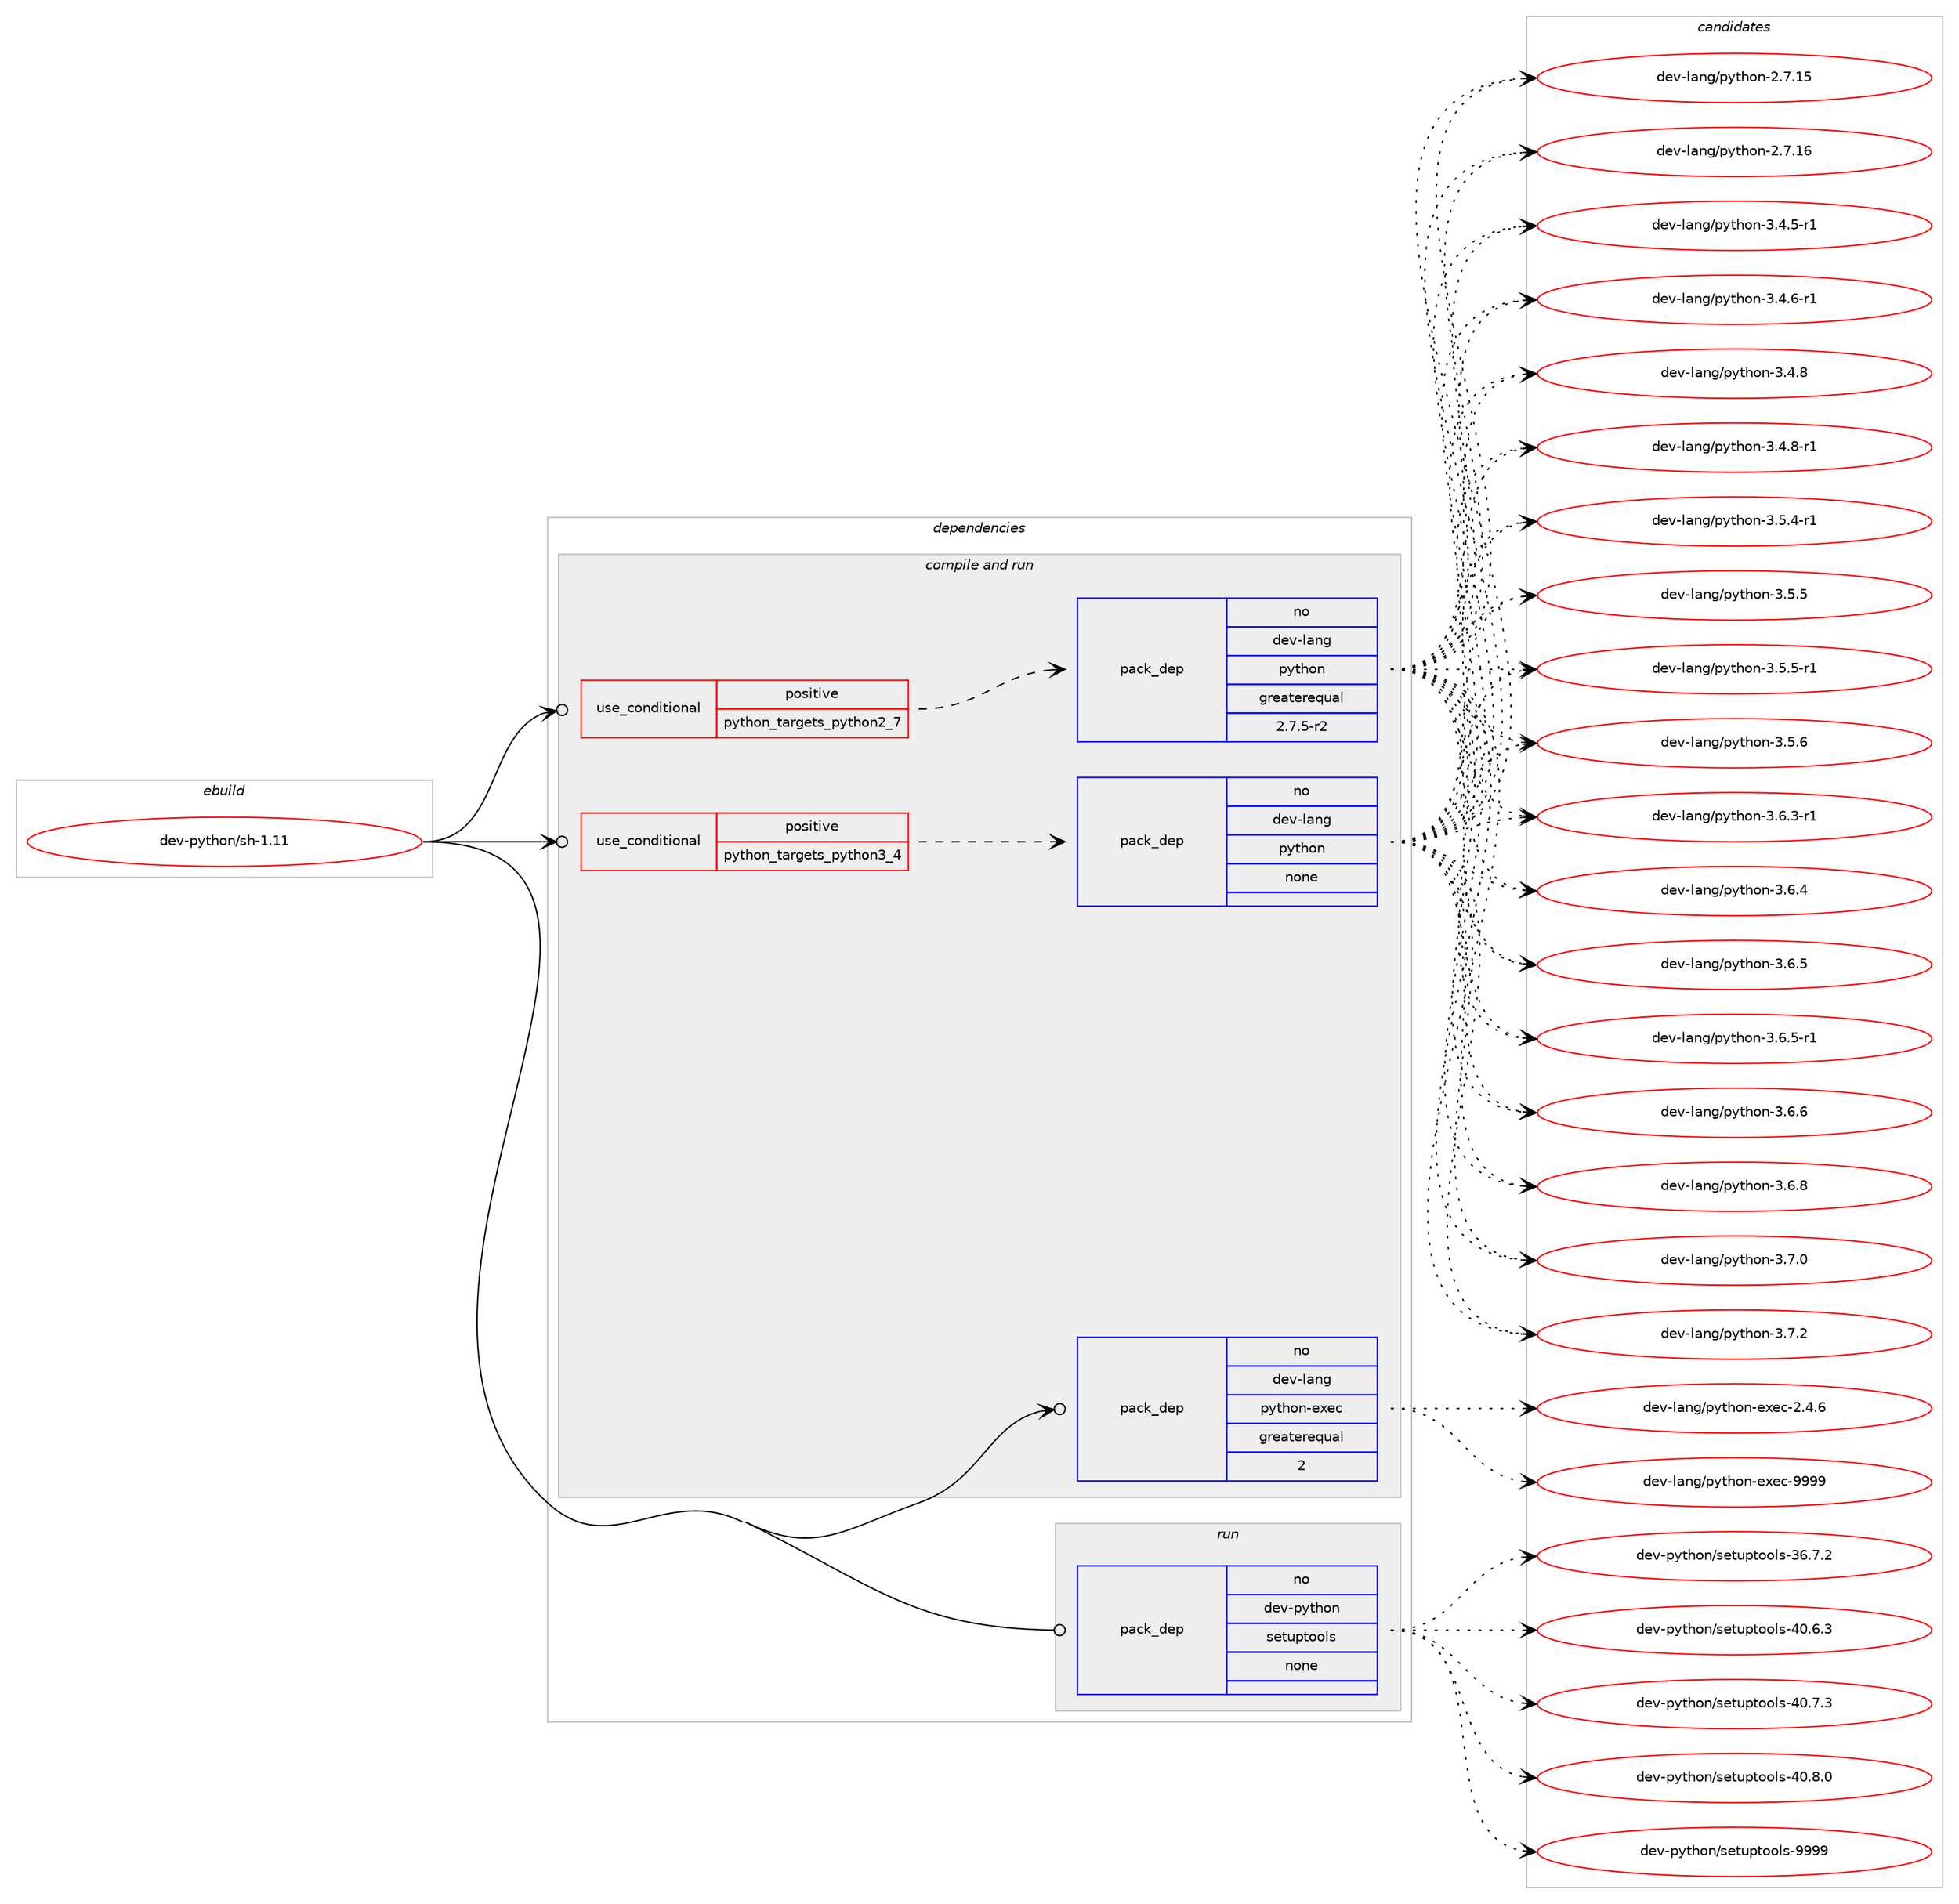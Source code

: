 digraph prolog {

# *************
# Graph options
# *************

newrank=true;
concentrate=true;
compound=true;
graph [rankdir=LR,fontname=Helvetica,fontsize=10,ranksep=1.5];#, ranksep=2.5, nodesep=0.2];
edge  [arrowhead=vee];
node  [fontname=Helvetica,fontsize=10];

# **********
# The ebuild
# **********

subgraph cluster_leftcol {
color=gray;
rank=same;
label=<<i>ebuild</i>>;
id [label="dev-python/sh-1.11", color=red, width=4, href="../dev-python/sh-1.11.svg"];
}

# ****************
# The dependencies
# ****************

subgraph cluster_midcol {
color=gray;
label=<<i>dependencies</i>>;
subgraph cluster_compile {
fillcolor="#eeeeee";
style=filled;
label=<<i>compile</i>>;
}
subgraph cluster_compileandrun {
fillcolor="#eeeeee";
style=filled;
label=<<i>compile and run</i>>;
subgraph cond384544 {
dependency1441028 [label=<<TABLE BORDER="0" CELLBORDER="1" CELLSPACING="0" CELLPADDING="4"><TR><TD ROWSPAN="3" CELLPADDING="10">use_conditional</TD></TR><TR><TD>positive</TD></TR><TR><TD>python_targets_python2_7</TD></TR></TABLE>>, shape=none, color=red];
subgraph pack1033122 {
dependency1441029 [label=<<TABLE BORDER="0" CELLBORDER="1" CELLSPACING="0" CELLPADDING="4" WIDTH="220"><TR><TD ROWSPAN="6" CELLPADDING="30">pack_dep</TD></TR><TR><TD WIDTH="110">no</TD></TR><TR><TD>dev-lang</TD></TR><TR><TD>python</TD></TR><TR><TD>greaterequal</TD></TR><TR><TD>2.7.5-r2</TD></TR></TABLE>>, shape=none, color=blue];
}
dependency1441028:e -> dependency1441029:w [weight=20,style="dashed",arrowhead="vee"];
}
id:e -> dependency1441028:w [weight=20,style="solid",arrowhead="odotvee"];
subgraph cond384545 {
dependency1441030 [label=<<TABLE BORDER="0" CELLBORDER="1" CELLSPACING="0" CELLPADDING="4"><TR><TD ROWSPAN="3" CELLPADDING="10">use_conditional</TD></TR><TR><TD>positive</TD></TR><TR><TD>python_targets_python3_4</TD></TR></TABLE>>, shape=none, color=red];
subgraph pack1033123 {
dependency1441031 [label=<<TABLE BORDER="0" CELLBORDER="1" CELLSPACING="0" CELLPADDING="4" WIDTH="220"><TR><TD ROWSPAN="6" CELLPADDING="30">pack_dep</TD></TR><TR><TD WIDTH="110">no</TD></TR><TR><TD>dev-lang</TD></TR><TR><TD>python</TD></TR><TR><TD>none</TD></TR><TR><TD></TD></TR></TABLE>>, shape=none, color=blue];
}
dependency1441030:e -> dependency1441031:w [weight=20,style="dashed",arrowhead="vee"];
}
id:e -> dependency1441030:w [weight=20,style="solid",arrowhead="odotvee"];
subgraph pack1033124 {
dependency1441032 [label=<<TABLE BORDER="0" CELLBORDER="1" CELLSPACING="0" CELLPADDING="4" WIDTH="220"><TR><TD ROWSPAN="6" CELLPADDING="30">pack_dep</TD></TR><TR><TD WIDTH="110">no</TD></TR><TR><TD>dev-lang</TD></TR><TR><TD>python-exec</TD></TR><TR><TD>greaterequal</TD></TR><TR><TD>2</TD></TR></TABLE>>, shape=none, color=blue];
}
id:e -> dependency1441032:w [weight=20,style="solid",arrowhead="odotvee"];
}
subgraph cluster_run {
fillcolor="#eeeeee";
style=filled;
label=<<i>run</i>>;
subgraph pack1033125 {
dependency1441033 [label=<<TABLE BORDER="0" CELLBORDER="1" CELLSPACING="0" CELLPADDING="4" WIDTH="220"><TR><TD ROWSPAN="6" CELLPADDING="30">pack_dep</TD></TR><TR><TD WIDTH="110">no</TD></TR><TR><TD>dev-python</TD></TR><TR><TD>setuptools</TD></TR><TR><TD>none</TD></TR><TR><TD></TD></TR></TABLE>>, shape=none, color=blue];
}
id:e -> dependency1441033:w [weight=20,style="solid",arrowhead="odot"];
}
}

# **************
# The candidates
# **************

subgraph cluster_choices {
rank=same;
color=gray;
label=<<i>candidates</i>>;

subgraph choice1033122 {
color=black;
nodesep=1;
choice10010111845108971101034711212111610411111045504655464953 [label="dev-lang/python-2.7.15", color=red, width=4,href="../dev-lang/python-2.7.15.svg"];
choice10010111845108971101034711212111610411111045504655464954 [label="dev-lang/python-2.7.16", color=red, width=4,href="../dev-lang/python-2.7.16.svg"];
choice1001011184510897110103471121211161041111104551465246534511449 [label="dev-lang/python-3.4.5-r1", color=red, width=4,href="../dev-lang/python-3.4.5-r1.svg"];
choice1001011184510897110103471121211161041111104551465246544511449 [label="dev-lang/python-3.4.6-r1", color=red, width=4,href="../dev-lang/python-3.4.6-r1.svg"];
choice100101118451089711010347112121116104111110455146524656 [label="dev-lang/python-3.4.8", color=red, width=4,href="../dev-lang/python-3.4.8.svg"];
choice1001011184510897110103471121211161041111104551465246564511449 [label="dev-lang/python-3.4.8-r1", color=red, width=4,href="../dev-lang/python-3.4.8-r1.svg"];
choice1001011184510897110103471121211161041111104551465346524511449 [label="dev-lang/python-3.5.4-r1", color=red, width=4,href="../dev-lang/python-3.5.4-r1.svg"];
choice100101118451089711010347112121116104111110455146534653 [label="dev-lang/python-3.5.5", color=red, width=4,href="../dev-lang/python-3.5.5.svg"];
choice1001011184510897110103471121211161041111104551465346534511449 [label="dev-lang/python-3.5.5-r1", color=red, width=4,href="../dev-lang/python-3.5.5-r1.svg"];
choice100101118451089711010347112121116104111110455146534654 [label="dev-lang/python-3.5.6", color=red, width=4,href="../dev-lang/python-3.5.6.svg"];
choice1001011184510897110103471121211161041111104551465446514511449 [label="dev-lang/python-3.6.3-r1", color=red, width=4,href="../dev-lang/python-3.6.3-r1.svg"];
choice100101118451089711010347112121116104111110455146544652 [label="dev-lang/python-3.6.4", color=red, width=4,href="../dev-lang/python-3.6.4.svg"];
choice100101118451089711010347112121116104111110455146544653 [label="dev-lang/python-3.6.5", color=red, width=4,href="../dev-lang/python-3.6.5.svg"];
choice1001011184510897110103471121211161041111104551465446534511449 [label="dev-lang/python-3.6.5-r1", color=red, width=4,href="../dev-lang/python-3.6.5-r1.svg"];
choice100101118451089711010347112121116104111110455146544654 [label="dev-lang/python-3.6.6", color=red, width=4,href="../dev-lang/python-3.6.6.svg"];
choice100101118451089711010347112121116104111110455146544656 [label="dev-lang/python-3.6.8", color=red, width=4,href="../dev-lang/python-3.6.8.svg"];
choice100101118451089711010347112121116104111110455146554648 [label="dev-lang/python-3.7.0", color=red, width=4,href="../dev-lang/python-3.7.0.svg"];
choice100101118451089711010347112121116104111110455146554650 [label="dev-lang/python-3.7.2", color=red, width=4,href="../dev-lang/python-3.7.2.svg"];
dependency1441029:e -> choice10010111845108971101034711212111610411111045504655464953:w [style=dotted,weight="100"];
dependency1441029:e -> choice10010111845108971101034711212111610411111045504655464954:w [style=dotted,weight="100"];
dependency1441029:e -> choice1001011184510897110103471121211161041111104551465246534511449:w [style=dotted,weight="100"];
dependency1441029:e -> choice1001011184510897110103471121211161041111104551465246544511449:w [style=dotted,weight="100"];
dependency1441029:e -> choice100101118451089711010347112121116104111110455146524656:w [style=dotted,weight="100"];
dependency1441029:e -> choice1001011184510897110103471121211161041111104551465246564511449:w [style=dotted,weight="100"];
dependency1441029:e -> choice1001011184510897110103471121211161041111104551465346524511449:w [style=dotted,weight="100"];
dependency1441029:e -> choice100101118451089711010347112121116104111110455146534653:w [style=dotted,weight="100"];
dependency1441029:e -> choice1001011184510897110103471121211161041111104551465346534511449:w [style=dotted,weight="100"];
dependency1441029:e -> choice100101118451089711010347112121116104111110455146534654:w [style=dotted,weight="100"];
dependency1441029:e -> choice1001011184510897110103471121211161041111104551465446514511449:w [style=dotted,weight="100"];
dependency1441029:e -> choice100101118451089711010347112121116104111110455146544652:w [style=dotted,weight="100"];
dependency1441029:e -> choice100101118451089711010347112121116104111110455146544653:w [style=dotted,weight="100"];
dependency1441029:e -> choice1001011184510897110103471121211161041111104551465446534511449:w [style=dotted,weight="100"];
dependency1441029:e -> choice100101118451089711010347112121116104111110455146544654:w [style=dotted,weight="100"];
dependency1441029:e -> choice100101118451089711010347112121116104111110455146544656:w [style=dotted,weight="100"];
dependency1441029:e -> choice100101118451089711010347112121116104111110455146554648:w [style=dotted,weight="100"];
dependency1441029:e -> choice100101118451089711010347112121116104111110455146554650:w [style=dotted,weight="100"];
}
subgraph choice1033123 {
color=black;
nodesep=1;
choice10010111845108971101034711212111610411111045504655464953 [label="dev-lang/python-2.7.15", color=red, width=4,href="../dev-lang/python-2.7.15.svg"];
choice10010111845108971101034711212111610411111045504655464954 [label="dev-lang/python-2.7.16", color=red, width=4,href="../dev-lang/python-2.7.16.svg"];
choice1001011184510897110103471121211161041111104551465246534511449 [label="dev-lang/python-3.4.5-r1", color=red, width=4,href="../dev-lang/python-3.4.5-r1.svg"];
choice1001011184510897110103471121211161041111104551465246544511449 [label="dev-lang/python-3.4.6-r1", color=red, width=4,href="../dev-lang/python-3.4.6-r1.svg"];
choice100101118451089711010347112121116104111110455146524656 [label="dev-lang/python-3.4.8", color=red, width=4,href="../dev-lang/python-3.4.8.svg"];
choice1001011184510897110103471121211161041111104551465246564511449 [label="dev-lang/python-3.4.8-r1", color=red, width=4,href="../dev-lang/python-3.4.8-r1.svg"];
choice1001011184510897110103471121211161041111104551465346524511449 [label="dev-lang/python-3.5.4-r1", color=red, width=4,href="../dev-lang/python-3.5.4-r1.svg"];
choice100101118451089711010347112121116104111110455146534653 [label="dev-lang/python-3.5.5", color=red, width=4,href="../dev-lang/python-3.5.5.svg"];
choice1001011184510897110103471121211161041111104551465346534511449 [label="dev-lang/python-3.5.5-r1", color=red, width=4,href="../dev-lang/python-3.5.5-r1.svg"];
choice100101118451089711010347112121116104111110455146534654 [label="dev-lang/python-3.5.6", color=red, width=4,href="../dev-lang/python-3.5.6.svg"];
choice1001011184510897110103471121211161041111104551465446514511449 [label="dev-lang/python-3.6.3-r1", color=red, width=4,href="../dev-lang/python-3.6.3-r1.svg"];
choice100101118451089711010347112121116104111110455146544652 [label="dev-lang/python-3.6.4", color=red, width=4,href="../dev-lang/python-3.6.4.svg"];
choice100101118451089711010347112121116104111110455146544653 [label="dev-lang/python-3.6.5", color=red, width=4,href="../dev-lang/python-3.6.5.svg"];
choice1001011184510897110103471121211161041111104551465446534511449 [label="dev-lang/python-3.6.5-r1", color=red, width=4,href="../dev-lang/python-3.6.5-r1.svg"];
choice100101118451089711010347112121116104111110455146544654 [label="dev-lang/python-3.6.6", color=red, width=4,href="../dev-lang/python-3.6.6.svg"];
choice100101118451089711010347112121116104111110455146544656 [label="dev-lang/python-3.6.8", color=red, width=4,href="../dev-lang/python-3.6.8.svg"];
choice100101118451089711010347112121116104111110455146554648 [label="dev-lang/python-3.7.0", color=red, width=4,href="../dev-lang/python-3.7.0.svg"];
choice100101118451089711010347112121116104111110455146554650 [label="dev-lang/python-3.7.2", color=red, width=4,href="../dev-lang/python-3.7.2.svg"];
dependency1441031:e -> choice10010111845108971101034711212111610411111045504655464953:w [style=dotted,weight="100"];
dependency1441031:e -> choice10010111845108971101034711212111610411111045504655464954:w [style=dotted,weight="100"];
dependency1441031:e -> choice1001011184510897110103471121211161041111104551465246534511449:w [style=dotted,weight="100"];
dependency1441031:e -> choice1001011184510897110103471121211161041111104551465246544511449:w [style=dotted,weight="100"];
dependency1441031:e -> choice100101118451089711010347112121116104111110455146524656:w [style=dotted,weight="100"];
dependency1441031:e -> choice1001011184510897110103471121211161041111104551465246564511449:w [style=dotted,weight="100"];
dependency1441031:e -> choice1001011184510897110103471121211161041111104551465346524511449:w [style=dotted,weight="100"];
dependency1441031:e -> choice100101118451089711010347112121116104111110455146534653:w [style=dotted,weight="100"];
dependency1441031:e -> choice1001011184510897110103471121211161041111104551465346534511449:w [style=dotted,weight="100"];
dependency1441031:e -> choice100101118451089711010347112121116104111110455146534654:w [style=dotted,weight="100"];
dependency1441031:e -> choice1001011184510897110103471121211161041111104551465446514511449:w [style=dotted,weight="100"];
dependency1441031:e -> choice100101118451089711010347112121116104111110455146544652:w [style=dotted,weight="100"];
dependency1441031:e -> choice100101118451089711010347112121116104111110455146544653:w [style=dotted,weight="100"];
dependency1441031:e -> choice1001011184510897110103471121211161041111104551465446534511449:w [style=dotted,weight="100"];
dependency1441031:e -> choice100101118451089711010347112121116104111110455146544654:w [style=dotted,weight="100"];
dependency1441031:e -> choice100101118451089711010347112121116104111110455146544656:w [style=dotted,weight="100"];
dependency1441031:e -> choice100101118451089711010347112121116104111110455146554648:w [style=dotted,weight="100"];
dependency1441031:e -> choice100101118451089711010347112121116104111110455146554650:w [style=dotted,weight="100"];
}
subgraph choice1033124 {
color=black;
nodesep=1;
choice1001011184510897110103471121211161041111104510112010199455046524654 [label="dev-lang/python-exec-2.4.6", color=red, width=4,href="../dev-lang/python-exec-2.4.6.svg"];
choice10010111845108971101034711212111610411111045101120101994557575757 [label="dev-lang/python-exec-9999", color=red, width=4,href="../dev-lang/python-exec-9999.svg"];
dependency1441032:e -> choice1001011184510897110103471121211161041111104510112010199455046524654:w [style=dotted,weight="100"];
dependency1441032:e -> choice10010111845108971101034711212111610411111045101120101994557575757:w [style=dotted,weight="100"];
}
subgraph choice1033125 {
color=black;
nodesep=1;
choice100101118451121211161041111104711510111611711211611111110811545515446554650 [label="dev-python/setuptools-36.7.2", color=red, width=4,href="../dev-python/setuptools-36.7.2.svg"];
choice100101118451121211161041111104711510111611711211611111110811545524846544651 [label="dev-python/setuptools-40.6.3", color=red, width=4,href="../dev-python/setuptools-40.6.3.svg"];
choice100101118451121211161041111104711510111611711211611111110811545524846554651 [label="dev-python/setuptools-40.7.3", color=red, width=4,href="../dev-python/setuptools-40.7.3.svg"];
choice100101118451121211161041111104711510111611711211611111110811545524846564648 [label="dev-python/setuptools-40.8.0", color=red, width=4,href="../dev-python/setuptools-40.8.0.svg"];
choice10010111845112121116104111110471151011161171121161111111081154557575757 [label="dev-python/setuptools-9999", color=red, width=4,href="../dev-python/setuptools-9999.svg"];
dependency1441033:e -> choice100101118451121211161041111104711510111611711211611111110811545515446554650:w [style=dotted,weight="100"];
dependency1441033:e -> choice100101118451121211161041111104711510111611711211611111110811545524846544651:w [style=dotted,weight="100"];
dependency1441033:e -> choice100101118451121211161041111104711510111611711211611111110811545524846554651:w [style=dotted,weight="100"];
dependency1441033:e -> choice100101118451121211161041111104711510111611711211611111110811545524846564648:w [style=dotted,weight="100"];
dependency1441033:e -> choice10010111845112121116104111110471151011161171121161111111081154557575757:w [style=dotted,weight="100"];
}
}

}
